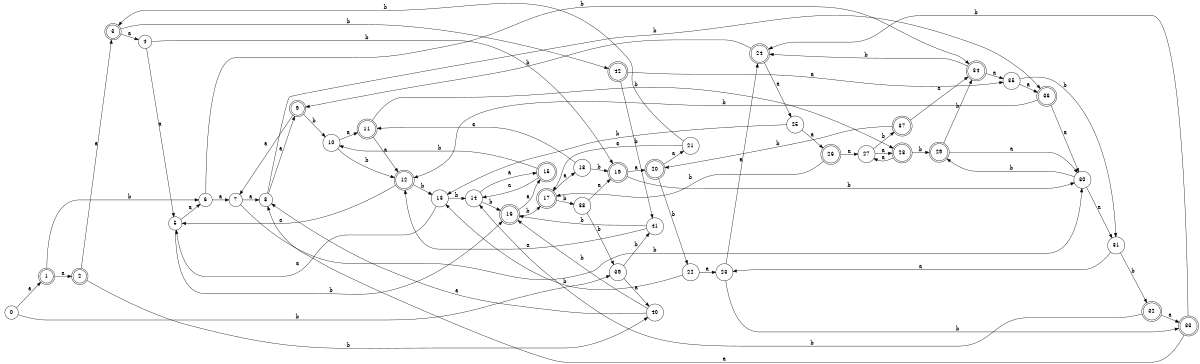 digraph n35_3 {
__start0 [label="" shape="none"];

rankdir=LR;
size="8,5";

s0 [style="filled", color="black", fillcolor="white" shape="circle", label="0"];
s1 [style="rounded,filled", color="black", fillcolor="white" shape="doublecircle", label="1"];
s2 [style="rounded,filled", color="black", fillcolor="white" shape="doublecircle", label="2"];
s3 [style="rounded,filled", color="black", fillcolor="white" shape="doublecircle", label="3"];
s4 [style="filled", color="black", fillcolor="white" shape="circle", label="4"];
s5 [style="filled", color="black", fillcolor="white" shape="circle", label="5"];
s6 [style="filled", color="black", fillcolor="white" shape="circle", label="6"];
s7 [style="filled", color="black", fillcolor="white" shape="circle", label="7"];
s8 [style="filled", color="black", fillcolor="white" shape="circle", label="8"];
s9 [style="rounded,filled", color="black", fillcolor="white" shape="doublecircle", label="9"];
s10 [style="filled", color="black", fillcolor="white" shape="circle", label="10"];
s11 [style="rounded,filled", color="black", fillcolor="white" shape="doublecircle", label="11"];
s12 [style="rounded,filled", color="black", fillcolor="white" shape="doublecircle", label="12"];
s13 [style="filled", color="black", fillcolor="white" shape="circle", label="13"];
s14 [style="filled", color="black", fillcolor="white" shape="circle", label="14"];
s15 [style="rounded,filled", color="black", fillcolor="white" shape="doublecircle", label="15"];
s16 [style="rounded,filled", color="black", fillcolor="white" shape="doublecircle", label="16"];
s17 [style="rounded,filled", color="black", fillcolor="white" shape="doublecircle", label="17"];
s18 [style="filled", color="black", fillcolor="white" shape="circle", label="18"];
s19 [style="rounded,filled", color="black", fillcolor="white" shape="doublecircle", label="19"];
s20 [style="rounded,filled", color="black", fillcolor="white" shape="doublecircle", label="20"];
s21 [style="filled", color="black", fillcolor="white" shape="circle", label="21"];
s22 [style="filled", color="black", fillcolor="white" shape="circle", label="22"];
s23 [style="filled", color="black", fillcolor="white" shape="circle", label="23"];
s24 [style="rounded,filled", color="black", fillcolor="white" shape="doublecircle", label="24"];
s25 [style="filled", color="black", fillcolor="white" shape="circle", label="25"];
s26 [style="rounded,filled", color="black", fillcolor="white" shape="doublecircle", label="26"];
s27 [style="filled", color="black", fillcolor="white" shape="circle", label="27"];
s28 [style="rounded,filled", color="black", fillcolor="white" shape="doublecircle", label="28"];
s29 [style="rounded,filled", color="black", fillcolor="white" shape="doublecircle", label="29"];
s30 [style="filled", color="black", fillcolor="white" shape="circle", label="30"];
s31 [style="filled", color="black", fillcolor="white" shape="circle", label="31"];
s32 [style="rounded,filled", color="black", fillcolor="white" shape="doublecircle", label="32"];
s33 [style="rounded,filled", color="black", fillcolor="white" shape="doublecircle", label="33"];
s34 [style="rounded,filled", color="black", fillcolor="white" shape="doublecircle", label="34"];
s35 [style="filled", color="black", fillcolor="white" shape="circle", label="35"];
s36 [style="rounded,filled", color="black", fillcolor="white" shape="doublecircle", label="36"];
s37 [style="rounded,filled", color="black", fillcolor="white" shape="doublecircle", label="37"];
s38 [style="filled", color="black", fillcolor="white" shape="circle", label="38"];
s39 [style="filled", color="black", fillcolor="white" shape="circle", label="39"];
s40 [style="filled", color="black", fillcolor="white" shape="circle", label="40"];
s41 [style="filled", color="black", fillcolor="white" shape="circle", label="41"];
s42 [style="rounded,filled", color="black", fillcolor="white" shape="doublecircle", label="42"];
s0 -> s1 [label="a"];
s0 -> s39 [label="b"];
s1 -> s2 [label="a"];
s1 -> s6 [label="b"];
s2 -> s3 [label="a"];
s2 -> s40 [label="b"];
s3 -> s4 [label="a"];
s3 -> s42 [label="b"];
s4 -> s5 [label="a"];
s4 -> s19 [label="b"];
s5 -> s6 [label="a"];
s5 -> s16 [label="b"];
s6 -> s7 [label="a"];
s6 -> s34 [label="b"];
s7 -> s8 [label="a"];
s7 -> s30 [label="b"];
s8 -> s9 [label="a"];
s8 -> s36 [label="b"];
s9 -> s7 [label="a"];
s9 -> s10 [label="b"];
s10 -> s11 [label="a"];
s10 -> s12 [label="b"];
s11 -> s12 [label="a"];
s11 -> s28 [label="b"];
s12 -> s5 [label="a"];
s12 -> s13 [label="b"];
s13 -> s5 [label="a"];
s13 -> s14 [label="b"];
s14 -> s15 [label="a"];
s14 -> s16 [label="b"];
s15 -> s14 [label="a"];
s15 -> s10 [label="b"];
s16 -> s15 [label="a"];
s16 -> s17 [label="b"];
s17 -> s18 [label="a"];
s17 -> s38 [label="b"];
s18 -> s11 [label="a"];
s18 -> s19 [label="b"];
s19 -> s20 [label="a"];
s19 -> s30 [label="b"];
s20 -> s21 [label="a"];
s20 -> s22 [label="b"];
s21 -> s17 [label="a"];
s21 -> s3 [label="b"];
s22 -> s23 [label="a"];
s22 -> s13 [label="b"];
s23 -> s24 [label="a"];
s23 -> s33 [label="b"];
s24 -> s25 [label="a"];
s24 -> s9 [label="b"];
s25 -> s26 [label="a"];
s25 -> s13 [label="b"];
s26 -> s27 [label="a"];
s26 -> s17 [label="b"];
s27 -> s28 [label="a"];
s27 -> s37 [label="b"];
s28 -> s27 [label="a"];
s28 -> s29 [label="b"];
s29 -> s30 [label="a"];
s29 -> s34 [label="b"];
s30 -> s31 [label="a"];
s30 -> s29 [label="b"];
s31 -> s23 [label="a"];
s31 -> s32 [label="b"];
s32 -> s33 [label="a"];
s32 -> s14 [label="b"];
s33 -> s8 [label="a"];
s33 -> s24 [label="b"];
s34 -> s35 [label="a"];
s34 -> s24 [label="b"];
s35 -> s36 [label="a"];
s35 -> s31 [label="b"];
s36 -> s30 [label="a"];
s36 -> s12 [label="b"];
s37 -> s34 [label="a"];
s37 -> s20 [label="b"];
s38 -> s19 [label="a"];
s38 -> s39 [label="b"];
s39 -> s40 [label="a"];
s39 -> s41 [label="b"];
s40 -> s8 [label="a"];
s40 -> s16 [label="b"];
s41 -> s12 [label="a"];
s41 -> s16 [label="b"];
s42 -> s35 [label="a"];
s42 -> s41 [label="b"];

}
